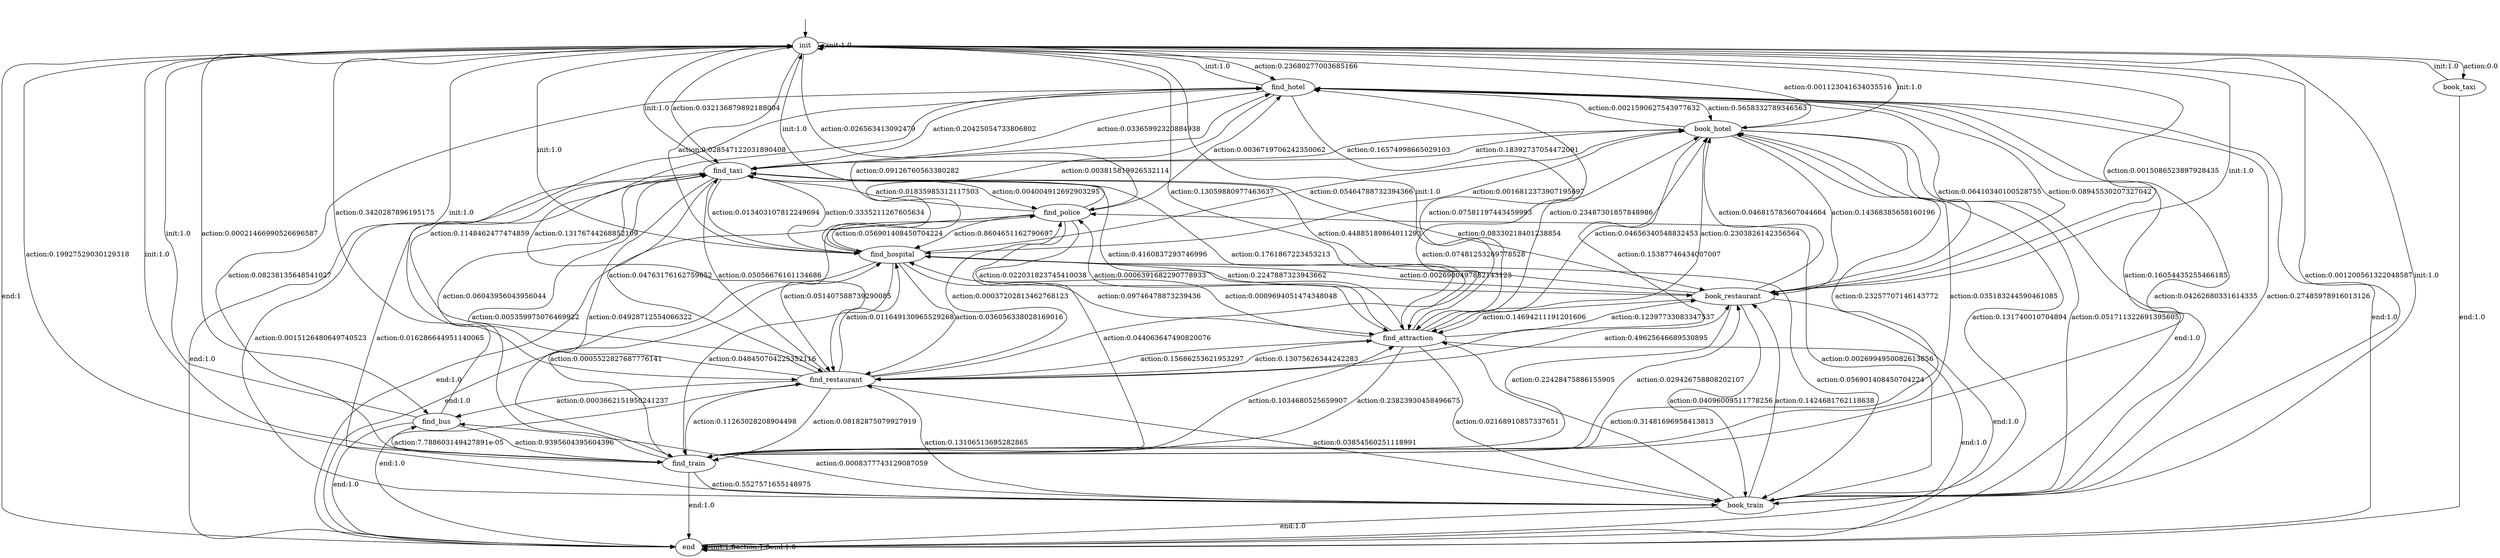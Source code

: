 digraph learned_mdp {
s0 [label="init"];
s1 [label="find_hotel"];
s2 [label="book_hotel"];
s3 [label="find_train"];
s4 [label="book_train"];
s5 [label="find_attraction"];
s6 [label="find_restaurant"];
s7 [label="book_restaurant"];
s8 [label="find_hospital"];
s9 [label="book_taxi"];
s10 [label="find_taxi"];
s11 [label="find_bus"];
s12 [label="find_police"];
s13 [label="end"];
s0 -> s0  [label="init:1.0"];
s0 -> s1  [label="action:0.23680277003685166"];
s0 -> s2  [label="action:0.001123041634035516"];
s0 -> s3  [label="action:0.19927529030129318"];
s0 -> s4  [label="action:0.001200561322048587"];
s0 -> s5  [label="action:0.13059880977463637"];
s0 -> s6  [label="action:0.3420287896195175"];
s0 -> s7  [label="action:0.0015086523897928435"];
s0 -> s8  [label="action:0.028547122031890408"];
s0 -> s9  [label="action:0.0"];
s0 -> s10  [label="action:0.032136879892188004"];
s0 -> s11  [label="action:0.00021466990526696587"];
s0 -> s12  [label="action:0.026563413092479"];
s0 -> s13  [label="end:1"];
s1 -> s0  [label="init:1.0"];
s1 -> s2  [label="action:0.5658332789346563"];
s1 -> s3  [label="action:0.08238135648541027"];
s1 -> s4  [label="action:0.04262680331614335"];
s1 -> s5  [label="action:0.07581197443459993"];
s1 -> s6  [label="action:0.13176744268852109"];
s1 -> s7  [label="action:0.06410340100528755"];
s1 -> s8  [label="action:0.003815819926532114"];
s1 -> s10  [label="action:0.03365992320884938"];
s1 -> s13 [label="end:1.0"];
s2 -> s0  [label="init:1.0"];
s2 -> s1  [label="action:0.0021590627543977632"];
s2 -> s3  [label="action:0.23257707146143772"];
s2 -> s4  [label="action:0.051711322691395605"];
s2 -> s5  [label="action:0.2303826142356564"];
s2 -> s6  [label="action:0.15387746434007007"];
s2 -> s7  [label="action:0.14368385658160196"];
s2 -> s8  [label="action:0.0016812373907195697"];
s2 -> s10  [label="action:0.18392737054472091"];
s2 -> s13 [label="end:1.0"];
s3 -> s0  [label="init:1.0"];
s3 -> s1  [label="action:0.16054435255466185"];
s3 -> s2  [label="action:0.035183244590461085"];
s3 -> s4  [label="action:0.5527571655148975"];
s3 -> s5  [label="action:0.1034680525659907"];
s3 -> s6  [label="action:0.11263028208904498"];
s3 -> s7  [label="action:0.029426758808202107"];
s3 -> s8  [label="action:0.0005522827687776141"];
s3 -> s10  [label="action:0.005359975076469922"];
s3 -> s11  [label="action:7.788603149427891e-05"];
s3 -> s13 [label="end:1.0"];
s4 -> s0  [label="init:1.0"];
s4 -> s1  [label="action:0.27485978916013126"];
s4 -> s2  [label="action:0.131740010704894"];
s4 -> s5  [label="action:0.31481696958413813"];
s4 -> s6  [label="action:0.13106513695282865"];
s4 -> s7  [label="action:0.1424681762118638"];
s4 -> s10  [label="action:0.0015126480649740523"];
s4 -> s11  [label="action:0.0008377743129087059"];
s4 -> s12  [label="action:0.0026994950082613856"];
s4 -> s13 [label="end:1.0"];
s5 -> s0  [label="init:1.0"];
s5 -> s1  [label="action:0.23487301857848986"];
s5 -> s2  [label="action:0.04656340548832453"];
s5 -> s3  [label="action:0.23823930458496675"];
s5 -> s4  [label="action:0.02168910857337651"];
s5 -> s6  [label="action:0.15686253621953297"];
s5 -> s7  [label="action:0.12397733083347537"];
s5 -> s8  [label="action:0.0009694051474348048"];
s5 -> s10  [label="action:0.1761867223453213"];
s5 -> s12  [label="action:0.0006391682290778933"];
s5 -> s13 [label="end:1.0"];
s6 -> s0  [label="init:1.0"];
s6 -> s1  [label="action:0.1148462477474859"];
s6 -> s2  [label="action:0.07481253269778528"];
s6 -> s3  [label="action:0.08182875079927919"];
s6 -> s4  [label="action:0.03854560251118991"];
s6 -> s5  [label="action:0.13075626344242283"];
s6 -> s7  [label="action:0.49625646689530895"];
s6 -> s8  [label="action:0.011649130965529268"];
s6 -> s10  [label="action:0.05056676161134686"];
s6 -> s11  [label="action:0.0003662151950241237"];
s6 -> s12  [label="action:0.00037202813462768123"];
s6 -> s13 [label="end:1.0"];
s7 -> s0  [label="init:1.0"];
s7 -> s1  [label="action:0.08945530207327042"];
s7 -> s2  [label="action:0.046815783607044664"];
s7 -> s3  [label="action:0.22428475886155905"];
s7 -> s4  [label="action:0.04096009511778256"];
s7 -> s5  [label="action:0.14694211191201606"];
s7 -> s8  [label="action:0.0026900497882143123"];
s7 -> s10  [label="action:0.44885189864011293"];
s7 -> s13 [label="end:1.0"];
s8 -> s0  [label="init:1.0"];
s8 -> s1  [label="action:0.09126760563380282"];
s8 -> s2  [label="action:0.05464788732394366"];
s8 -> s3  [label="action:0.048450704225352116"];
s8 -> s4  [label="action:0.056901408450704224"];
s8 -> s5  [label="action:0.09746478873239436"];
s8 -> s6  [label="action:0.036056338028169016"];
s8 -> s7  [label="action:0.2247887323943662"];
s8 -> s10  [label="action:0.3335211267605634"];
s8 -> s12  [label="action:0.056901408450704224"];
s8 -> s13 [label="end:1.0"];
s9 -> s0  [label="init:1.0"];
s9 -> s13 [label="end:1.0"];
s10 -> s0  [label="init:1.0"];
s10 -> s1  [label="action:0.20425054733806802"];
s10 -> s2  [label="action:0.16574998665029103"];
s10 -> s3  [label="action:0.04928712554066322"];
s10 -> s4  [label="action:0.016286644951140065"];
s10 -> s5  [label="action:0.4160837293746996"];
s10 -> s6  [label="action:0.04763176162759652"];
s10 -> s7  [label="action:0.08330218401238854"];
s10 -> s8  [label="action:0.013403107812249694"];
s10 -> s12  [label="action:0.004004912692903295"];
s10 -> s13 [label="end:1.0"];
s11 -> s0  [label="init:1.0"];
s11 -> s3  [label="action:0.9395604395604396"];
s11 -> s10  [label="action:0.06043956043956044"];
s11 -> s13 [label="end:1.0"];
s12 -> s0  [label="init:1.0"];
s12 -> s1  [label="action:0.0036719706242350062"];
s12 -> s3  [label="action:0.044063647490820076"];
s12 -> s5  [label="action:0.022031823745410038"];
s12 -> s6  [label="action:0.051407588739290085"];
s12 -> s8  [label="action:0.8604651162790697"];
s12 -> s10  [label="action:0.01835985312117503"];
s12 -> s13 [label="end:1.0"];
s13 -> s13 [label="init:1.0"];
s13 -> s13  [label="action:1.0"];
s13 -> s13  [label="end:1.0"];
__start0 [label="", shape=none];
__start0 -> s0  [label=""];
}